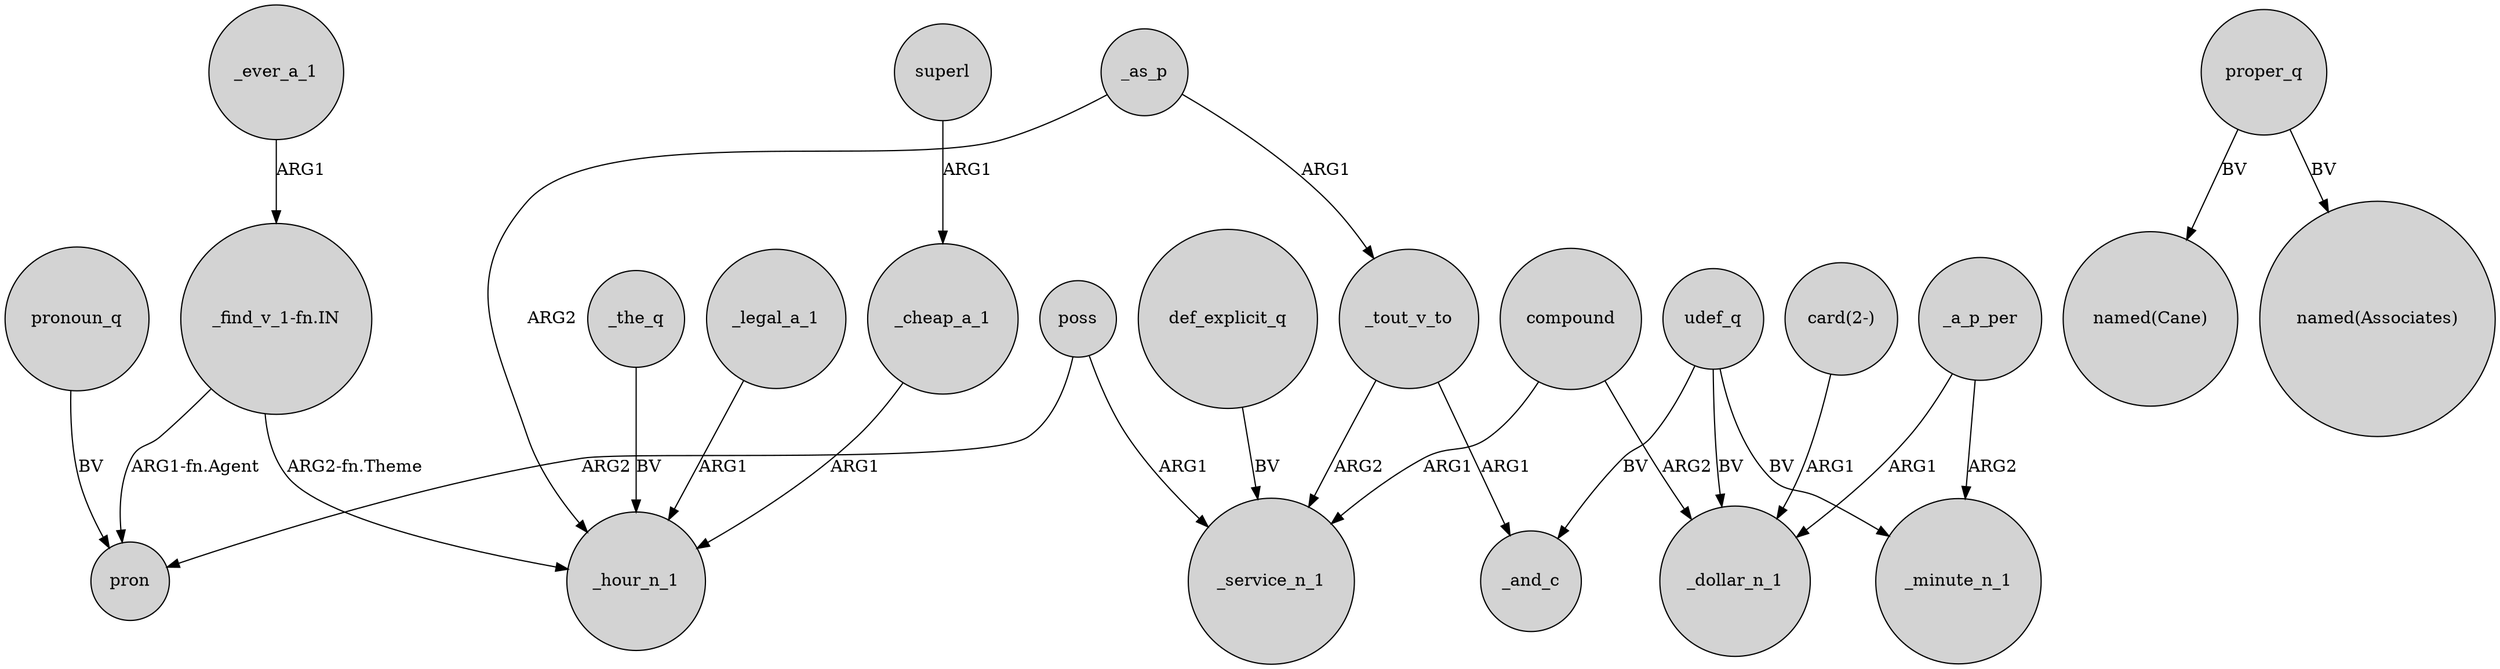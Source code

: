 digraph {
	node [shape=circle style=filled]
	poss -> pron [label=ARG2]
	_a_p_per -> _minute_n_1 [label=ARG2]
	_as_p -> _tout_v_to [label=ARG1]
	_tout_v_to -> _service_n_1 [label=ARG2]
	poss -> _service_n_1 [label=ARG1]
	"_find_v_1-fn.IN" -> _hour_n_1 [label="ARG2-fn.Theme"]
	superl -> _cheap_a_1 [label=ARG1]
	_ever_a_1 -> "_find_v_1-fn.IN" [label=ARG1]
	_tout_v_to -> _and_c [label=ARG1]
	_as_p -> _hour_n_1 [label=ARG2]
	_a_p_per -> _dollar_n_1 [label=ARG1]
	pronoun_q -> pron [label=BV]
	_the_q -> _hour_n_1 [label=BV]
	"card(2-)" -> _dollar_n_1 [label=ARG1]
	proper_q -> "named(Cane)" [label=BV]
	"_find_v_1-fn.IN" -> pron [label="ARG1-fn.Agent"]
	proper_q -> "named(Associates)" [label=BV]
	def_explicit_q -> _service_n_1 [label=BV]
	_cheap_a_1 -> _hour_n_1 [label=ARG1]
	compound -> _dollar_n_1 [label=ARG2]
	udef_q -> _and_c [label=BV]
	compound -> _service_n_1 [label=ARG1]
	_legal_a_1 -> _hour_n_1 [label=ARG1]
	udef_q -> _dollar_n_1 [label=BV]
	udef_q -> _minute_n_1 [label=BV]
}

